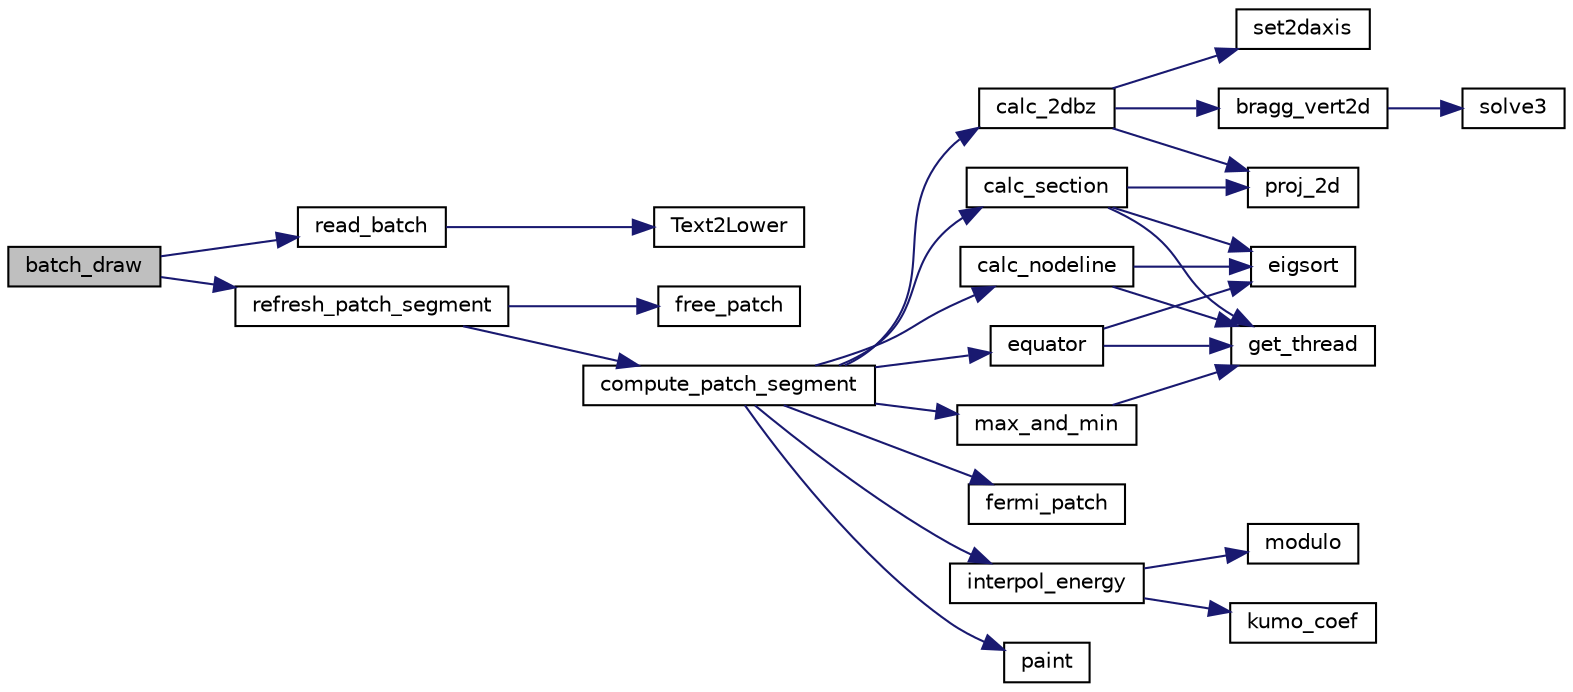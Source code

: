 digraph "batch_draw"
{
 // LATEX_PDF_SIZE
  edge [fontname="Helvetica",fontsize="10",labelfontname="Helvetica",labelfontsize="10"];
  node [fontname="Helvetica",fontsize="10",shape=record];
  rankdir="LR";
  Node1 [label="batch_draw",height=0.2,width=0.4,color="black", fillcolor="grey75", style="filled", fontcolor="black",tooltip="Glut Display function called by glutDisplayFunc."];
  Node1 -> Node2 [color="midnightblue",fontsize="10",style="solid",fontname="Helvetica"];
  Node2 [label="read_batch",height=0.2,width=0.4,color="black", fillcolor="white", style="filled",URL="$read__file_8cpp.html#a9192de3376698b554ca4e378247d6258",tooltip=" "];
  Node2 -> Node3 [color="midnightblue",fontsize="10",style="solid",fontname="Helvetica"];
  Node3 [label="Text2Lower",height=0.2,width=0.4,color="black", fillcolor="white", style="filled",URL="$read__file_8cpp.html#ab8de6d8b87af831f22d63a7efb8a1b7e",tooltip=" "];
  Node1 -> Node4 [color="midnightblue",fontsize="10",style="solid",fontname="Helvetica"];
  Node4 [label="refresh_patch_segment",height=0.2,width=0.4,color="black", fillcolor="white", style="filled",URL="$menu_8cpp.html#adce1554f6b0b639a496fb5852473e593",tooltip=" "];
  Node4 -> Node5 [color="midnightblue",fontsize="10",style="solid",fontname="Helvetica"];
  Node5 [label="compute_patch_segment",height=0.2,width=0.4,color="black", fillcolor="white", style="filled",URL="$menu_8cpp.html#a3281d6fac7f0edb03da537a8614ad4f7",tooltip=" "];
  Node5 -> Node6 [color="midnightblue",fontsize="10",style="solid",fontname="Helvetica"];
  Node6 [label="calc_2dbz",height=0.2,width=0.4,color="black", fillcolor="white", style="filled",URL="$section_8cpp.html#a6685b50602d6d924229e4aac556d743d",tooltip="Compute boundary of 2D BZ."];
  Node6 -> Node7 [color="midnightblue",fontsize="10",style="solid",fontname="Helvetica"];
  Node7 [label="bragg_vert2d",height=0.2,width=0.4,color="black", fillcolor="white", style="filled",URL="$section_8cpp.html#ab6b3f2a6dfbb1c59f0c4ff333b3a9e40",tooltip="Judge wheser this line is the edge of 1st BZ (or the premitive BZ)"];
  Node7 -> Node8 [color="midnightblue",fontsize="10",style="solid",fontname="Helvetica"];
  Node8 [label="solve3",height=0.2,width=0.4,color="black", fillcolor="white", style="filled",URL="$basic__math_8cpp.html#ae3f623df79bd4c9f9753cb1a94bf9c59",tooltip="Solve linear system."];
  Node6 -> Node9 [color="midnightblue",fontsize="10",style="solid",fontname="Helvetica"];
  Node9 [label="proj_2d",height=0.2,width=0.4,color="black", fillcolor="white", style="filled",URL="$section_8cpp.html#a7661d3bb31f1b9a4668fcd301bde649f",tooltip="Project 3D -vector into 2D plane."];
  Node6 -> Node10 [color="midnightblue",fontsize="10",style="solid",fontname="Helvetica"];
  Node10 [label="set2daxis",height=0.2,width=0.4,color="black", fillcolor="white", style="filled",URL="$section_8cpp.html#ad5f83148882929373cdf61a641493300",tooltip="Set Projection axis for 2D plane."];
  Node5 -> Node11 [color="midnightblue",fontsize="10",style="solid",fontname="Helvetica"];
  Node11 [label="calc_nodeline",height=0.2,width=0.4,color="black", fillcolor="white", style="filled",URL="$calc__nodeline_8cpp.html#ab1cb3507c64f260c9af13ebc05d00fae",tooltip="Compute node-line where ."];
  Node11 -> Node12 [color="midnightblue",fontsize="10",style="solid",fontname="Helvetica"];
  Node12 [label="eigsort",height=0.2,width=0.4,color="black", fillcolor="white", style="filled",URL="$basic__math_8cpp.html#a131305646374d96dd058812729d59d07",tooltip="Simple sort."];
  Node11 -> Node13 [color="midnightblue",fontsize="10",style="solid",fontname="Helvetica"];
  Node13 [label="get_thread",height=0.2,width=0.4,color="black", fillcolor="white", style="filled",URL="$basic__math_8cpp.html#a77b0fa2c247c0a993f982a59b423ce62",tooltip="OpenMP wrapper, get the number of threads."];
  Node5 -> Node14 [color="midnightblue",fontsize="10",style="solid",fontname="Helvetica"];
  Node14 [label="calc_section",height=0.2,width=0.4,color="black", fillcolor="white", style="filled",URL="$section_8cpp.html#a66580d80e18936d71c50ca786f891b08",tooltip="Compute Fermi-line."];
  Node14 -> Node12 [color="midnightblue",fontsize="10",style="solid",fontname="Helvetica"];
  Node14 -> Node13 [color="midnightblue",fontsize="10",style="solid",fontname="Helvetica"];
  Node14 -> Node9 [color="midnightblue",fontsize="10",style="solid",fontname="Helvetica"];
  Node5 -> Node15 [color="midnightblue",fontsize="10",style="solid",fontname="Helvetica"];
  Node15 [label="equator",height=0.2,width=0.4,color="black", fillcolor="white", style="filled",URL="$equator_8cpp.html#a4aaaf24cb79c0d95feb9c8f66c5bd105",tooltip="Compute equator ."];
  Node15 -> Node12 [color="midnightblue",fontsize="10",style="solid",fontname="Helvetica"];
  Node15 -> Node13 [color="midnightblue",fontsize="10",style="solid",fontname="Helvetica"];
  Node5 -> Node16 [color="midnightblue",fontsize="10",style="solid",fontname="Helvetica"];
  Node16 [label="fermi_patch",height=0.2,width=0.4,color="black", fillcolor="white", style="filled",URL="$fermi__patch_8hpp.html#ad135d982b78e6cf52223ea29421c36c1",tooltip=" "];
  Node5 -> Node17 [color="midnightblue",fontsize="10",style="solid",fontname="Helvetica"];
  Node17 [label="interpol_energy",height=0.2,width=0.4,color="black", fillcolor="white", style="filled",URL="$kumo_8cpp.html#a22c94ff2972e7ed9427b0b3e4dc2a0d8",tooltip="Interpolation of energy and matrix with the French-curve (Kumo) interpolation."];
  Node17 -> Node18 [color="midnightblue",fontsize="10",style="solid",fontname="Helvetica"];
  Node18 [label="kumo_coef",height=0.2,width=0.4,color="black", fillcolor="white", style="filled",URL="$kumo_8cpp.html#afbe527a7fa2e8328580e1b151383dff5",tooltip="Compute coefficient for the French-curve (Kumo) interpolation."];
  Node17 -> Node19 [color="midnightblue",fontsize="10",style="solid",fontname="Helvetica"];
  Node19 [label="modulo",height=0.2,width=0.4,color="black", fillcolor="white", style="filled",URL="$basic__math_8cpp.html#a9d3683294ca31a578ccbb2e371ef0676",tooltip="Work as Modulo function of fortran."];
  Node5 -> Node20 [color="midnightblue",fontsize="10",style="solid",fontname="Helvetica"];
  Node20 [label="max_and_min",height=0.2,width=0.4,color="black", fillcolor="white", style="filled",URL="$free__patch_8cpp.html#a12309ff49e47cabe7c486091d56bcf47",tooltip="Compute Max. & Min. of matrix elements. Compute color of each patch."];
  Node20 -> Node13 [color="midnightblue",fontsize="10",style="solid",fontname="Helvetica"];
  Node5 -> Node21 [color="midnightblue",fontsize="10",style="solid",fontname="Helvetica"];
  Node21 [label="paint",height=0.2,width=0.4,color="black", fillcolor="white", style="filled",URL="$free__patch_8cpp.html#a40932c8612a3d3328258dbfc602da943",tooltip="Compute Max. & Min. of matrix elements. Compute color of each patch."];
  Node4 -> Node22 [color="midnightblue",fontsize="10",style="solid",fontname="Helvetica"];
  Node22 [label="free_patch",height=0.2,width=0.4,color="black", fillcolor="white", style="filled",URL="$free__patch_8cpp.html#a0bfc3e2214912bf54a794a2585cf4ac0",tooltip="Free variables for patch before new patch is computed."];
}
